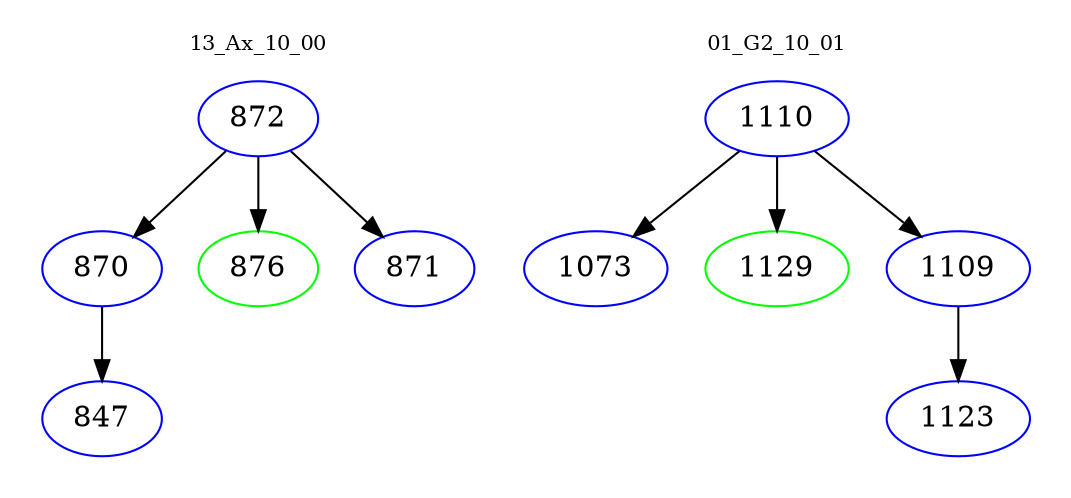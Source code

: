 digraph{
subgraph cluster_0 {
color = white
label = "13_Ax_10_00";
fontsize=10;
T0_872 [label="872", color="blue"]
T0_872 -> T0_870 [color="black"]
T0_870 [label="870", color="blue"]
T0_870 -> T0_847 [color="black"]
T0_847 [label="847", color="blue"]
T0_872 -> T0_876 [color="black"]
T0_876 [label="876", color="green"]
T0_872 -> T0_871 [color="black"]
T0_871 [label="871", color="blue"]
}
subgraph cluster_1 {
color = white
label = "01_G2_10_01";
fontsize=10;
T1_1110 [label="1110", color="blue"]
T1_1110 -> T1_1073 [color="black"]
T1_1073 [label="1073", color="blue"]
T1_1110 -> T1_1129 [color="black"]
T1_1129 [label="1129", color="green"]
T1_1110 -> T1_1109 [color="black"]
T1_1109 [label="1109", color="blue"]
T1_1109 -> T1_1123 [color="black"]
T1_1123 [label="1123", color="blue"]
}
}
